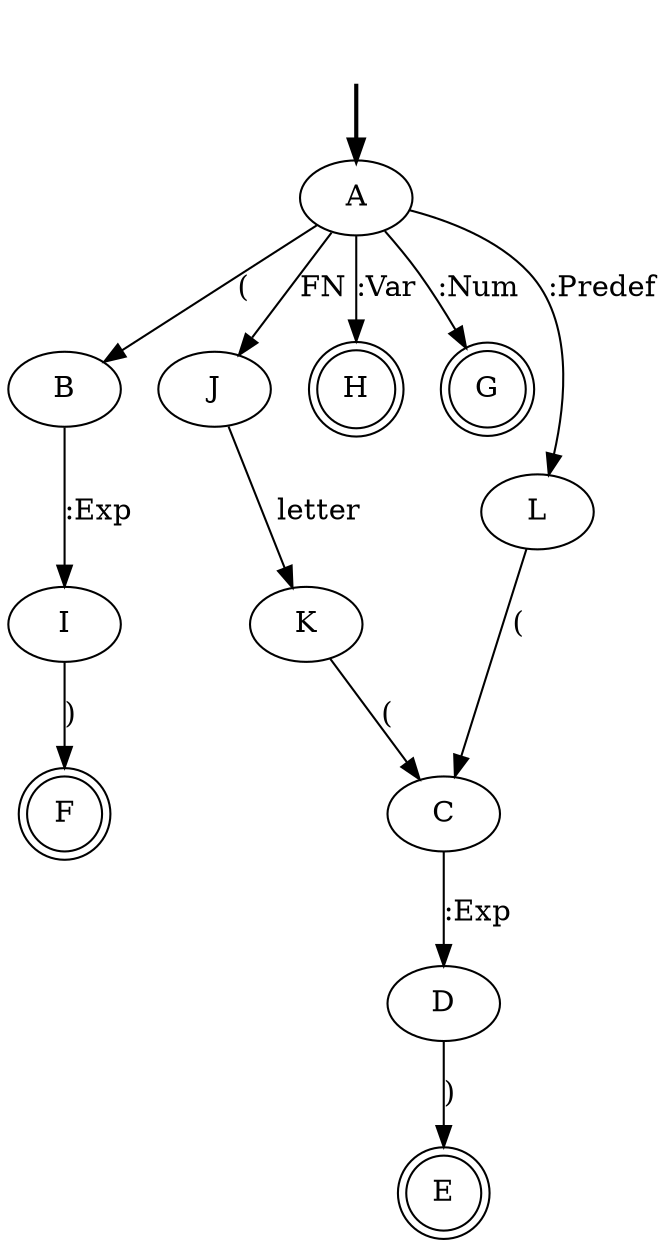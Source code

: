 digraph {
	fake [style=invisible]
	D
	B
	J
	C
	I
	F [shape=doublecircle]
	H [shape=doublecircle]
	K
	E [shape=doublecircle]
	G [shape=doublecircle]
	A [root=true]
	L
	fake -> A [style=bold]
	A -> G [label=":Num"]
	A -> J [label=FN]
	A -> L [label=":Predef"]
	A -> B [label="("]
	A -> H [label=":Var"]
	J -> K [label=letter]
	L -> C [label="("]
	B -> I [label=":Exp"]
	K -> C [label="("]
	C -> D [label=":Exp"]
	I -> F [label=")"]
	D -> E [label=")"]
}
